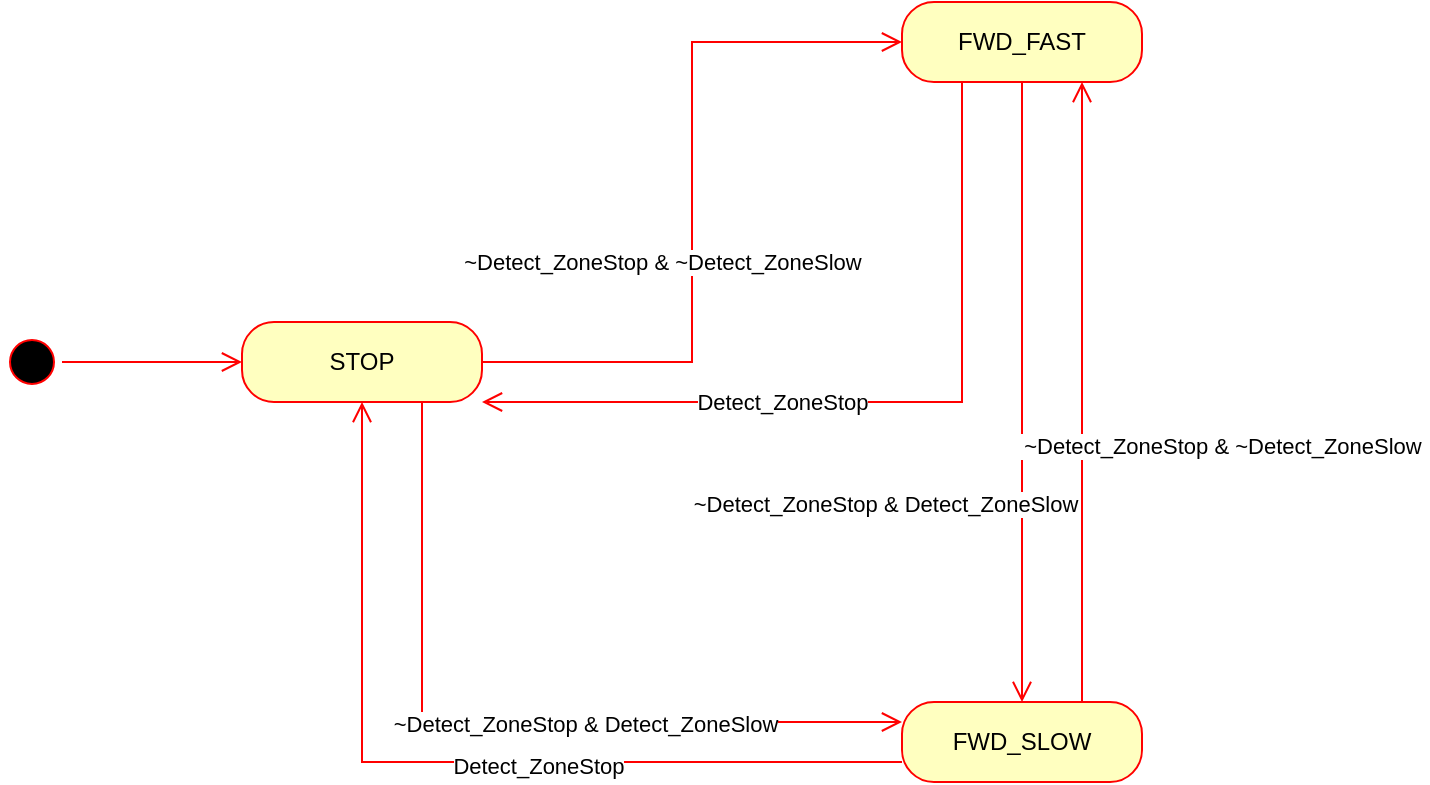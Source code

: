 <mxfile version="17.2.4" type="device"><diagram name="Page-1" id="58cdce13-f638-feb5-8d6f-7d28b1aa9fa0"><mxGraphModel dx="1342" dy="1025" grid="1" gridSize="10" guides="1" tooltips="1" connect="1" arrows="1" fold="1" page="1" pageScale="1" pageWidth="1100" pageHeight="850" background="none" math="0" shadow="0"><root><mxCell id="0"/><mxCell id="1" parent="0"/><mxCell id="wPNNpwM4CjvrW-ERNpIM-28" value="STOP" style="rounded=1;whiteSpace=wrap;html=1;arcSize=40;fontColor=#000000;fillColor=#ffffc0;strokeColor=#ff0000;" parent="1" vertex="1"><mxGeometry x="320" y="490" width="120" height="40" as="geometry"/></mxCell><mxCell id="wPNNpwM4CjvrW-ERNpIM-29" value="" style="edgeStyle=orthogonalEdgeStyle;html=1;verticalAlign=bottom;endArrow=open;endSize=8;strokeColor=#ff0000;rounded=0;entryX=0;entryY=0.5;entryDx=0;entryDy=0;" parent="1" source="wPNNpwM4CjvrW-ERNpIM-28" target="wPNNpwM4CjvrW-ERNpIM-30" edge="1"><mxGeometry relative="1" as="geometry"><mxPoint x="620" y="390" as="targetPoint"/></mxGeometry></mxCell><mxCell id="wPNNpwM4CjvrW-ERNpIM-41" value="&amp;nbsp;~Detect_ZoneStop &amp;amp; ~Detect_ZoneSlow&amp;nbsp;" style="edgeLabel;html=1;align=center;verticalAlign=middle;resizable=0;points=[];" parent="wPNNpwM4CjvrW-ERNpIM-29" vertex="1" connectable="0"><mxGeometry x="-0.114" y="-2" relative="1" as="geometry"><mxPoint x="-17" y="9" as="offset"/></mxGeometry></mxCell><mxCell id="wPNNpwM4CjvrW-ERNpIM-30" value="FWD_FAST" style="rounded=1;whiteSpace=wrap;html=1;arcSize=40;fontColor=#000000;fillColor=#ffffc0;strokeColor=#ff0000;" parent="1" vertex="1"><mxGeometry x="650" y="330" width="120" height="40" as="geometry"/></mxCell><mxCell id="wPNNpwM4CjvrW-ERNpIM-31" value="" style="edgeStyle=orthogonalEdgeStyle;html=1;verticalAlign=bottom;endArrow=open;endSize=8;strokeColor=#ff0000;rounded=0;entryX=0.5;entryY=0;entryDx=0;entryDy=0;" parent="1" source="wPNNpwM4CjvrW-ERNpIM-30" target="wPNNpwM4CjvrW-ERNpIM-33" edge="1"><mxGeometry relative="1" as="geometry"><mxPoint x="1090" y="390" as="targetPoint"/><Array as="points"/></mxGeometry></mxCell><mxCell id="wPNNpwM4CjvrW-ERNpIM-44" value="&amp;nbsp;~Detect_ZoneStop &amp;amp; Detect_ZoneSlow" style="edgeLabel;html=1;align=center;verticalAlign=middle;resizable=0;points=[];" parent="wPNNpwM4CjvrW-ERNpIM-31" vertex="1" connectable="0"><mxGeometry x="0.099" relative="1" as="geometry"><mxPoint x="-70" y="40" as="offset"/></mxGeometry></mxCell><mxCell id="wPNNpwM4CjvrW-ERNpIM-33" value="FWD_SLOW" style="rounded=1;whiteSpace=wrap;html=1;arcSize=40;fontColor=#000000;fillColor=#ffffc0;strokeColor=#ff0000;" parent="1" vertex="1"><mxGeometry x="650" y="680" width="120" height="40" as="geometry"/></mxCell><mxCell id="wPNNpwM4CjvrW-ERNpIM-36" value="" style="edgeStyle=orthogonalEdgeStyle;html=1;verticalAlign=bottom;endArrow=open;endSize=8;strokeColor=#ff0000;rounded=0;entryX=0.5;entryY=1;entryDx=0;entryDy=0;exitX=0;exitY=0.75;exitDx=0;exitDy=0;" parent="1" source="wPNNpwM4CjvrW-ERNpIM-33" target="wPNNpwM4CjvrW-ERNpIM-28" edge="1"><mxGeometry relative="1" as="geometry"><mxPoint x="70" y="860" as="targetPoint"/><mxPoint x="260" y="530" as="sourcePoint"/><Array as="points"><mxPoint x="380" y="710"/></Array></mxGeometry></mxCell><mxCell id="wPNNpwM4CjvrW-ERNpIM-45" value="Detect_ZoneStop" style="edgeLabel;html=1;align=center;verticalAlign=middle;resizable=0;points=[];" parent="wPNNpwM4CjvrW-ERNpIM-36" vertex="1" connectable="0"><mxGeometry x="-0.19" y="2" relative="1" as="geometry"><mxPoint as="offset"/></mxGeometry></mxCell><mxCell id="wPNNpwM4CjvrW-ERNpIM-38" value="" style="ellipse;html=1;shape=startState;fillColor=#000000;strokeColor=#ff0000;" parent="1" vertex="1"><mxGeometry x="200" y="495" width="30" height="30" as="geometry"/></mxCell><mxCell id="wPNNpwM4CjvrW-ERNpIM-39" value="" style="edgeStyle=orthogonalEdgeStyle;html=1;verticalAlign=bottom;endArrow=open;endSize=8;strokeColor=#ff0000;rounded=0;entryX=0;entryY=0.5;entryDx=0;entryDy=0;" parent="1" source="wPNNpwM4CjvrW-ERNpIM-38" target="wPNNpwM4CjvrW-ERNpIM-28" edge="1"><mxGeometry relative="1" as="geometry"><mxPoint x="100" y="450" as="targetPoint"/></mxGeometry></mxCell><mxCell id="wPNNpwM4CjvrW-ERNpIM-42" value="" style="edgeStyle=orthogonalEdgeStyle;html=1;verticalAlign=bottom;endArrow=open;endSize=8;strokeColor=#ff0000;rounded=0;entryX=0;entryY=0.25;entryDx=0;entryDy=0;exitX=0.75;exitY=1;exitDx=0;exitDy=0;" parent="1" source="wPNNpwM4CjvrW-ERNpIM-28" target="wPNNpwM4CjvrW-ERNpIM-33" edge="1"><mxGeometry relative="1" as="geometry"><mxPoint x="390" y="540" as="targetPoint"/><mxPoint x="660" y="710" as="sourcePoint"/><Array as="points"><mxPoint x="410" y="690"/></Array></mxGeometry></mxCell><mxCell id="wPNNpwM4CjvrW-ERNpIM-43" value="&amp;nbsp;~Detect_ZoneStop &amp;amp; Detect_ZoneSlow" style="edgeLabel;html=1;align=center;verticalAlign=middle;resizable=0;points=[];" parent="wPNNpwM4CjvrW-ERNpIM-42" vertex="1" connectable="0"><mxGeometry x="-0.067" y="-1" relative="1" as="geometry"><mxPoint x="53" as="offset"/></mxGeometry></mxCell><mxCell id="wPNNpwM4CjvrW-ERNpIM-46" value="" style="edgeStyle=orthogonalEdgeStyle;html=1;verticalAlign=bottom;endArrow=open;endSize=8;strokeColor=#ff0000;rounded=0;entryX=1;entryY=1;entryDx=0;entryDy=0;exitX=0.25;exitY=1;exitDx=0;exitDy=0;" parent="1" source="wPNNpwM4CjvrW-ERNpIM-30" target="wPNNpwM4CjvrW-ERNpIM-28" edge="1"><mxGeometry relative="1" as="geometry"><mxPoint x="720" y="690" as="targetPoint"/><mxPoint x="720" y="380" as="sourcePoint"/><Array as="points"><mxPoint x="680" y="530"/></Array></mxGeometry></mxCell><mxCell id="wPNNpwM4CjvrW-ERNpIM-47" value="Detect_ZoneStop" style="edgeLabel;html=1;align=center;verticalAlign=middle;resizable=0;points=[];" parent="wPNNpwM4CjvrW-ERNpIM-46" vertex="1" connectable="0"><mxGeometry x="0.099" relative="1" as="geometry"><mxPoint x="-30" as="offset"/></mxGeometry></mxCell><mxCell id="wPNNpwM4CjvrW-ERNpIM-48" value="" style="edgeStyle=orthogonalEdgeStyle;html=1;verticalAlign=bottom;endArrow=open;endSize=8;strokeColor=#ff0000;rounded=0;entryX=0.75;entryY=1;entryDx=0;entryDy=0;exitX=0.75;exitY=0;exitDx=0;exitDy=0;" parent="1" source="wPNNpwM4CjvrW-ERNpIM-33" target="wPNNpwM4CjvrW-ERNpIM-30" edge="1"><mxGeometry relative="1" as="geometry"><mxPoint x="980" y="510" as="targetPoint"/><mxPoint x="770" y="670" as="sourcePoint"/></mxGeometry></mxCell><mxCell id="wPNNpwM4CjvrW-ERNpIM-49" value="&amp;nbsp;~Detect_ZoneStop &amp;amp; ~Detect_ZoneSlow&amp;nbsp;" style="edgeLabel;html=1;align=center;verticalAlign=middle;resizable=0;points=[];" parent="wPNNpwM4CjvrW-ERNpIM-48" vertex="1" connectable="0"><mxGeometry x="-0.114" y="-2" relative="1" as="geometry"><mxPoint x="68" y="9" as="offset"/></mxGeometry></mxCell></root></mxGraphModel></diagram></mxfile>